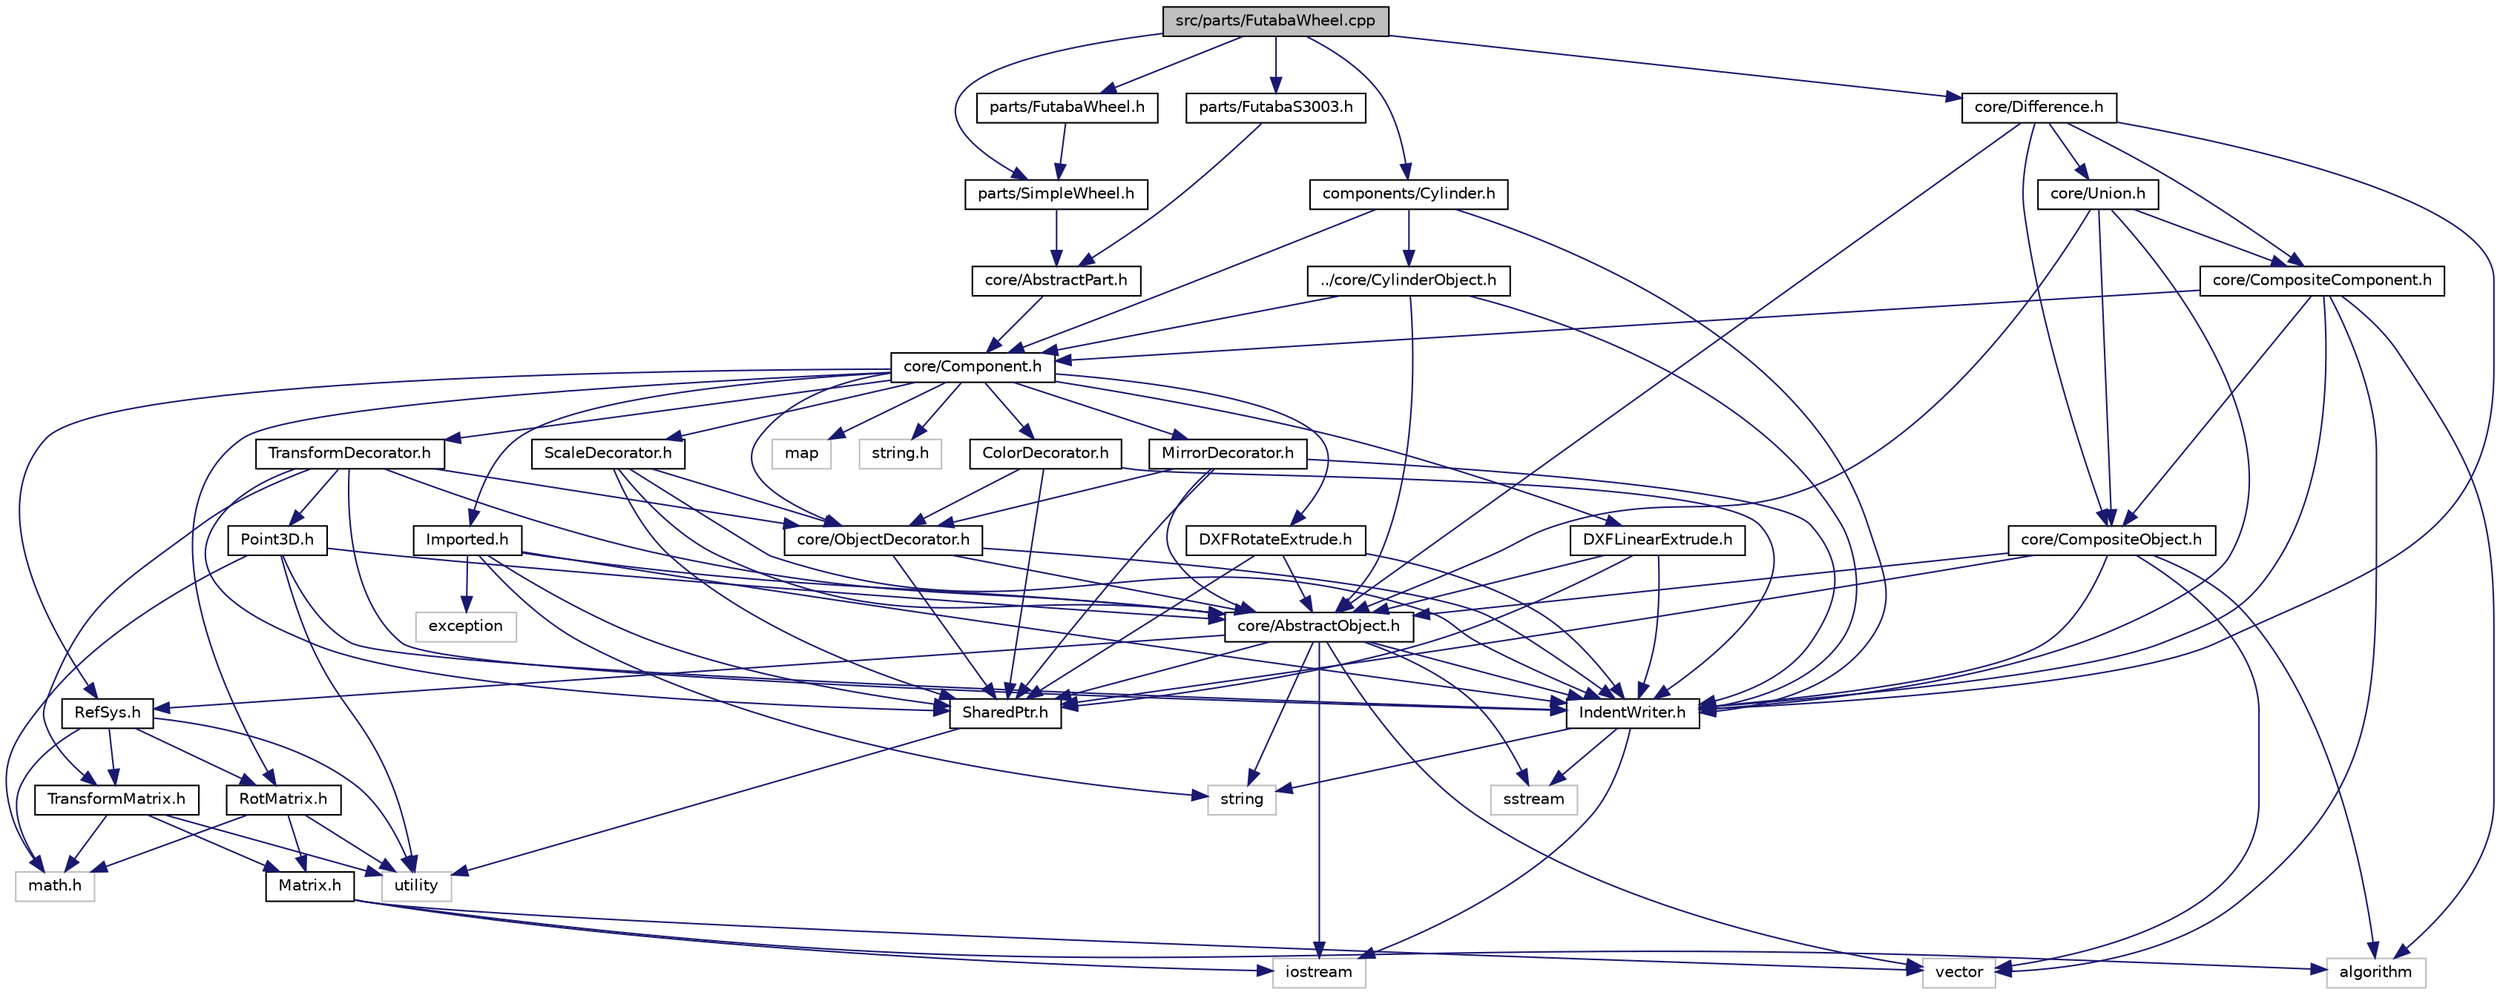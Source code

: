 digraph "src/parts/FutabaWheel.cpp"
{
  edge [fontname="Helvetica",fontsize="10",labelfontname="Helvetica",labelfontsize="10"];
  node [fontname="Helvetica",fontsize="10",shape=record];
  Node1 [label="src/parts/FutabaWheel.cpp",height=0.2,width=0.4,color="black", fillcolor="grey75", style="filled" fontcolor="black"];
  Node1 -> Node2 [color="midnightblue",fontsize="10",style="solid",fontname="Helvetica"];
  Node2 [label="parts/FutabaWheel.h",height=0.2,width=0.4,color="black", fillcolor="white", style="filled",URL="$FutabaWheel_8h.html"];
  Node2 -> Node3 [color="midnightblue",fontsize="10",style="solid",fontname="Helvetica"];
  Node3 [label="parts/SimpleWheel.h",height=0.2,width=0.4,color="black", fillcolor="white", style="filled",URL="$SimpleWheel_8h.html"];
  Node3 -> Node4 [color="midnightblue",fontsize="10",style="solid",fontname="Helvetica"];
  Node4 [label="core/AbstractPart.h",height=0.2,width=0.4,color="black", fillcolor="white", style="filled",URL="$AbstractPart_8h.html"];
  Node4 -> Node5 [color="midnightblue",fontsize="10",style="solid",fontname="Helvetica"];
  Node5 [label="core/Component.h",height=0.2,width=0.4,color="black", fillcolor="white", style="filled",URL="$Component_8h.html"];
  Node5 -> Node6 [color="midnightblue",fontsize="10",style="solid",fontname="Helvetica"];
  Node6 [label="ColorDecorator.h",height=0.2,width=0.4,color="black", fillcolor="white", style="filled",URL="$ColorDecorator_8h.html"];
  Node6 -> Node7 [color="midnightblue",fontsize="10",style="solid",fontname="Helvetica"];
  Node7 [label="core/ObjectDecorator.h",height=0.2,width=0.4,color="black", fillcolor="white", style="filled",URL="$ObjectDecorator_8h.html"];
  Node7 -> Node8 [color="midnightblue",fontsize="10",style="solid",fontname="Helvetica"];
  Node8 [label="core/AbstractObject.h",height=0.2,width=0.4,color="black", fillcolor="white", style="filled",URL="$AbstractObject_8h.html"];
  Node8 -> Node9 [color="midnightblue",fontsize="10",style="solid",fontname="Helvetica"];
  Node9 [label="IndentWriter.h",height=0.2,width=0.4,color="black", fillcolor="white", style="filled",URL="$IndentWriter_8h.html"];
  Node9 -> Node10 [color="midnightblue",fontsize="10",style="solid",fontname="Helvetica"];
  Node10 [label="iostream",height=0.2,width=0.4,color="grey75", fillcolor="white", style="filled"];
  Node9 -> Node11 [color="midnightblue",fontsize="10",style="solid",fontname="Helvetica"];
  Node11 [label="sstream",height=0.2,width=0.4,color="grey75", fillcolor="white", style="filled"];
  Node9 -> Node12 [color="midnightblue",fontsize="10",style="solid",fontname="Helvetica"];
  Node12 [label="string",height=0.2,width=0.4,color="grey75", fillcolor="white", style="filled"];
  Node8 -> Node13 [color="midnightblue",fontsize="10",style="solid",fontname="Helvetica"];
  Node13 [label="SharedPtr.h",height=0.2,width=0.4,color="black", fillcolor="white", style="filled",URL="$SharedPtr_8h.html"];
  Node13 -> Node14 [color="midnightblue",fontsize="10",style="solid",fontname="Helvetica"];
  Node14 [label="utility",height=0.2,width=0.4,color="grey75", fillcolor="white", style="filled"];
  Node8 -> Node15 [color="midnightblue",fontsize="10",style="solid",fontname="Helvetica"];
  Node15 [label="RefSys.h",height=0.2,width=0.4,color="black", fillcolor="white", style="filled",URL="$RefSys_8h.html"];
  Node15 -> Node16 [color="midnightblue",fontsize="10",style="solid",fontname="Helvetica"];
  Node16 [label="math.h",height=0.2,width=0.4,color="grey75", fillcolor="white", style="filled"];
  Node15 -> Node17 [color="midnightblue",fontsize="10",style="solid",fontname="Helvetica"];
  Node17 [label="TransformMatrix.h",height=0.2,width=0.4,color="black", fillcolor="white", style="filled",URL="$TransformMatrix_8h.html"];
  Node17 -> Node16 [color="midnightblue",fontsize="10",style="solid",fontname="Helvetica"];
  Node17 -> Node18 [color="midnightblue",fontsize="10",style="solid",fontname="Helvetica"];
  Node18 [label="Matrix.h",height=0.2,width=0.4,color="black", fillcolor="white", style="filled",URL="$Matrix_8h.html"];
  Node18 -> Node19 [color="midnightblue",fontsize="10",style="solid",fontname="Helvetica"];
  Node19 [label="algorithm",height=0.2,width=0.4,color="grey75", fillcolor="white", style="filled"];
  Node18 -> Node20 [color="midnightblue",fontsize="10",style="solid",fontname="Helvetica"];
  Node20 [label="vector",height=0.2,width=0.4,color="grey75", fillcolor="white", style="filled"];
  Node18 -> Node10 [color="midnightblue",fontsize="10",style="solid",fontname="Helvetica"];
  Node17 -> Node14 [color="midnightblue",fontsize="10",style="solid",fontname="Helvetica"];
  Node15 -> Node21 [color="midnightblue",fontsize="10",style="solid",fontname="Helvetica"];
  Node21 [label="RotMatrix.h",height=0.2,width=0.4,color="black", fillcolor="white", style="filled",URL="$RotMatrix_8h.html"];
  Node21 -> Node16 [color="midnightblue",fontsize="10",style="solid",fontname="Helvetica"];
  Node21 -> Node18 [color="midnightblue",fontsize="10",style="solid",fontname="Helvetica"];
  Node21 -> Node14 [color="midnightblue",fontsize="10",style="solid",fontname="Helvetica"];
  Node15 -> Node14 [color="midnightblue",fontsize="10",style="solid",fontname="Helvetica"];
  Node8 -> Node10 [color="midnightblue",fontsize="10",style="solid",fontname="Helvetica"];
  Node8 -> Node11 [color="midnightblue",fontsize="10",style="solid",fontname="Helvetica"];
  Node8 -> Node12 [color="midnightblue",fontsize="10",style="solid",fontname="Helvetica"];
  Node8 -> Node20 [color="midnightblue",fontsize="10",style="solid",fontname="Helvetica"];
  Node7 -> Node9 [color="midnightblue",fontsize="10",style="solid",fontname="Helvetica"];
  Node7 -> Node13 [color="midnightblue",fontsize="10",style="solid",fontname="Helvetica"];
  Node6 -> Node9 [color="midnightblue",fontsize="10",style="solid",fontname="Helvetica"];
  Node6 -> Node13 [color="midnightblue",fontsize="10",style="solid",fontname="Helvetica"];
  Node5 -> Node22 [color="midnightblue",fontsize="10",style="solid",fontname="Helvetica"];
  Node22 [label="DXFLinearExtrude.h",height=0.2,width=0.4,color="black", fillcolor="white", style="filled",URL="$DXFLinearExtrude_8h.html"];
  Node22 -> Node8 [color="midnightblue",fontsize="10",style="solid",fontname="Helvetica"];
  Node22 -> Node9 [color="midnightblue",fontsize="10",style="solid",fontname="Helvetica"];
  Node22 -> Node13 [color="midnightblue",fontsize="10",style="solid",fontname="Helvetica"];
  Node5 -> Node23 [color="midnightblue",fontsize="10",style="solid",fontname="Helvetica"];
  Node23 [label="DXFRotateExtrude.h",height=0.2,width=0.4,color="black", fillcolor="white", style="filled",URL="$DXFRotateExtrude_8h.html"];
  Node23 -> Node8 [color="midnightblue",fontsize="10",style="solid",fontname="Helvetica"];
  Node23 -> Node9 [color="midnightblue",fontsize="10",style="solid",fontname="Helvetica"];
  Node23 -> Node13 [color="midnightblue",fontsize="10",style="solid",fontname="Helvetica"];
  Node5 -> Node24 [color="midnightblue",fontsize="10",style="solid",fontname="Helvetica"];
  Node24 [label="Imported.h",height=0.2,width=0.4,color="black", fillcolor="white", style="filled",URL="$Imported_8h.html"];
  Node24 -> Node8 [color="midnightblue",fontsize="10",style="solid",fontname="Helvetica"];
  Node24 -> Node9 [color="midnightblue",fontsize="10",style="solid",fontname="Helvetica"];
  Node24 -> Node13 [color="midnightblue",fontsize="10",style="solid",fontname="Helvetica"];
  Node24 -> Node12 [color="midnightblue",fontsize="10",style="solid",fontname="Helvetica"];
  Node24 -> Node25 [color="midnightblue",fontsize="10",style="solid",fontname="Helvetica"];
  Node25 [label="exception",height=0.2,width=0.4,color="grey75", fillcolor="white", style="filled"];
  Node5 -> Node26 [color="midnightblue",fontsize="10",style="solid",fontname="Helvetica"];
  Node26 [label="MirrorDecorator.h",height=0.2,width=0.4,color="black", fillcolor="white", style="filled",URL="$MirrorDecorator_8h.html"];
  Node26 -> Node8 [color="midnightblue",fontsize="10",style="solid",fontname="Helvetica"];
  Node26 -> Node9 [color="midnightblue",fontsize="10",style="solid",fontname="Helvetica"];
  Node26 -> Node7 [color="midnightblue",fontsize="10",style="solid",fontname="Helvetica"];
  Node26 -> Node13 [color="midnightblue",fontsize="10",style="solid",fontname="Helvetica"];
  Node5 -> Node7 [color="midnightblue",fontsize="10",style="solid",fontname="Helvetica"];
  Node5 -> Node27 [color="midnightblue",fontsize="10",style="solid",fontname="Helvetica"];
  Node27 [label="TransformDecorator.h",height=0.2,width=0.4,color="black", fillcolor="white", style="filled",URL="$TransformDecorator_8h.html"];
  Node27 -> Node8 [color="midnightblue",fontsize="10",style="solid",fontname="Helvetica"];
  Node27 -> Node9 [color="midnightblue",fontsize="10",style="solid",fontname="Helvetica"];
  Node27 -> Node7 [color="midnightblue",fontsize="10",style="solid",fontname="Helvetica"];
  Node27 -> Node28 [color="midnightblue",fontsize="10",style="solid",fontname="Helvetica"];
  Node28 [label="Point3D.h",height=0.2,width=0.4,color="black", fillcolor="white", style="filled",URL="$Point3D_8h.html"];
  Node28 -> Node8 [color="midnightblue",fontsize="10",style="solid",fontname="Helvetica"];
  Node28 -> Node9 [color="midnightblue",fontsize="10",style="solid",fontname="Helvetica"];
  Node28 -> Node16 [color="midnightblue",fontsize="10",style="solid",fontname="Helvetica"];
  Node28 -> Node14 [color="midnightblue",fontsize="10",style="solid",fontname="Helvetica"];
  Node27 -> Node13 [color="midnightblue",fontsize="10",style="solid",fontname="Helvetica"];
  Node27 -> Node17 [color="midnightblue",fontsize="10",style="solid",fontname="Helvetica"];
  Node5 -> Node29 [color="midnightblue",fontsize="10",style="solid",fontname="Helvetica"];
  Node29 [label="ScaleDecorator.h",height=0.2,width=0.4,color="black", fillcolor="white", style="filled",URL="$ScaleDecorator_8h.html"];
  Node29 -> Node8 [color="midnightblue",fontsize="10",style="solid",fontname="Helvetica"];
  Node29 -> Node9 [color="midnightblue",fontsize="10",style="solid",fontname="Helvetica"];
  Node29 -> Node7 [color="midnightblue",fontsize="10",style="solid",fontname="Helvetica"];
  Node29 -> Node13 [color="midnightblue",fontsize="10",style="solid",fontname="Helvetica"];
  Node5 -> Node21 [color="midnightblue",fontsize="10",style="solid",fontname="Helvetica"];
  Node5 -> Node15 [color="midnightblue",fontsize="10",style="solid",fontname="Helvetica"];
  Node5 -> Node30 [color="midnightblue",fontsize="10",style="solid",fontname="Helvetica"];
  Node30 [label="map",height=0.2,width=0.4,color="grey75", fillcolor="white", style="filled"];
  Node5 -> Node31 [color="midnightblue",fontsize="10",style="solid",fontname="Helvetica"];
  Node31 [label="string.h",height=0.2,width=0.4,color="grey75", fillcolor="white", style="filled"];
  Node1 -> Node32 [color="midnightblue",fontsize="10",style="solid",fontname="Helvetica"];
  Node32 [label="components/Cylinder.h",height=0.2,width=0.4,color="black", fillcolor="white", style="filled",URL="$Cylinder_8h.html"];
  Node32 -> Node33 [color="midnightblue",fontsize="10",style="solid",fontname="Helvetica"];
  Node33 [label="../core/CylinderObject.h",height=0.2,width=0.4,color="black", fillcolor="white", style="filled",URL="$CylinderObject_8h.html"];
  Node33 -> Node8 [color="midnightblue",fontsize="10",style="solid",fontname="Helvetica"];
  Node33 -> Node5 [color="midnightblue",fontsize="10",style="solid",fontname="Helvetica"];
  Node33 -> Node9 [color="midnightblue",fontsize="10",style="solid",fontname="Helvetica"];
  Node32 -> Node5 [color="midnightblue",fontsize="10",style="solid",fontname="Helvetica"];
  Node32 -> Node9 [color="midnightblue",fontsize="10",style="solid",fontname="Helvetica"];
  Node1 -> Node34 [color="midnightblue",fontsize="10",style="solid",fontname="Helvetica"];
  Node34 [label="core/Difference.h",height=0.2,width=0.4,color="black", fillcolor="white", style="filled",URL="$Difference_8h.html"];
  Node34 -> Node8 [color="midnightblue",fontsize="10",style="solid",fontname="Helvetica"];
  Node34 -> Node35 [color="midnightblue",fontsize="10",style="solid",fontname="Helvetica"];
  Node35 [label="core/CompositeComponent.h",height=0.2,width=0.4,color="black", fillcolor="white", style="filled",URL="$CompositeComponent_8h.html"];
  Node35 -> Node5 [color="midnightblue",fontsize="10",style="solid",fontname="Helvetica"];
  Node35 -> Node36 [color="midnightblue",fontsize="10",style="solid",fontname="Helvetica"];
  Node36 [label="core/CompositeObject.h",height=0.2,width=0.4,color="black", fillcolor="white", style="filled",URL="$CompositeObject_8h.html"];
  Node36 -> Node8 [color="midnightblue",fontsize="10",style="solid",fontname="Helvetica"];
  Node36 -> Node9 [color="midnightblue",fontsize="10",style="solid",fontname="Helvetica"];
  Node36 -> Node13 [color="midnightblue",fontsize="10",style="solid",fontname="Helvetica"];
  Node36 -> Node19 [color="midnightblue",fontsize="10",style="solid",fontname="Helvetica"];
  Node36 -> Node20 [color="midnightblue",fontsize="10",style="solid",fontname="Helvetica"];
  Node35 -> Node9 [color="midnightblue",fontsize="10",style="solid",fontname="Helvetica"];
  Node35 -> Node19 [color="midnightblue",fontsize="10",style="solid",fontname="Helvetica"];
  Node35 -> Node20 [color="midnightblue",fontsize="10",style="solid",fontname="Helvetica"];
  Node34 -> Node36 [color="midnightblue",fontsize="10",style="solid",fontname="Helvetica"];
  Node34 -> Node9 [color="midnightblue",fontsize="10",style="solid",fontname="Helvetica"];
  Node34 -> Node37 [color="midnightblue",fontsize="10",style="solid",fontname="Helvetica"];
  Node37 [label="core/Union.h",height=0.2,width=0.4,color="black", fillcolor="white", style="filled",URL="$Union_8h.html"];
  Node37 -> Node8 [color="midnightblue",fontsize="10",style="solid",fontname="Helvetica"];
  Node37 -> Node35 [color="midnightblue",fontsize="10",style="solid",fontname="Helvetica"];
  Node37 -> Node36 [color="midnightblue",fontsize="10",style="solid",fontname="Helvetica"];
  Node37 -> Node9 [color="midnightblue",fontsize="10",style="solid",fontname="Helvetica"];
  Node1 -> Node3 [color="midnightblue",fontsize="10",style="solid",fontname="Helvetica"];
  Node1 -> Node38 [color="midnightblue",fontsize="10",style="solid",fontname="Helvetica"];
  Node38 [label="parts/FutabaS3003.h",height=0.2,width=0.4,color="black", fillcolor="white", style="filled",URL="$FutabaS3003_8h.html"];
  Node38 -> Node4 [color="midnightblue",fontsize="10",style="solid",fontname="Helvetica"];
}
